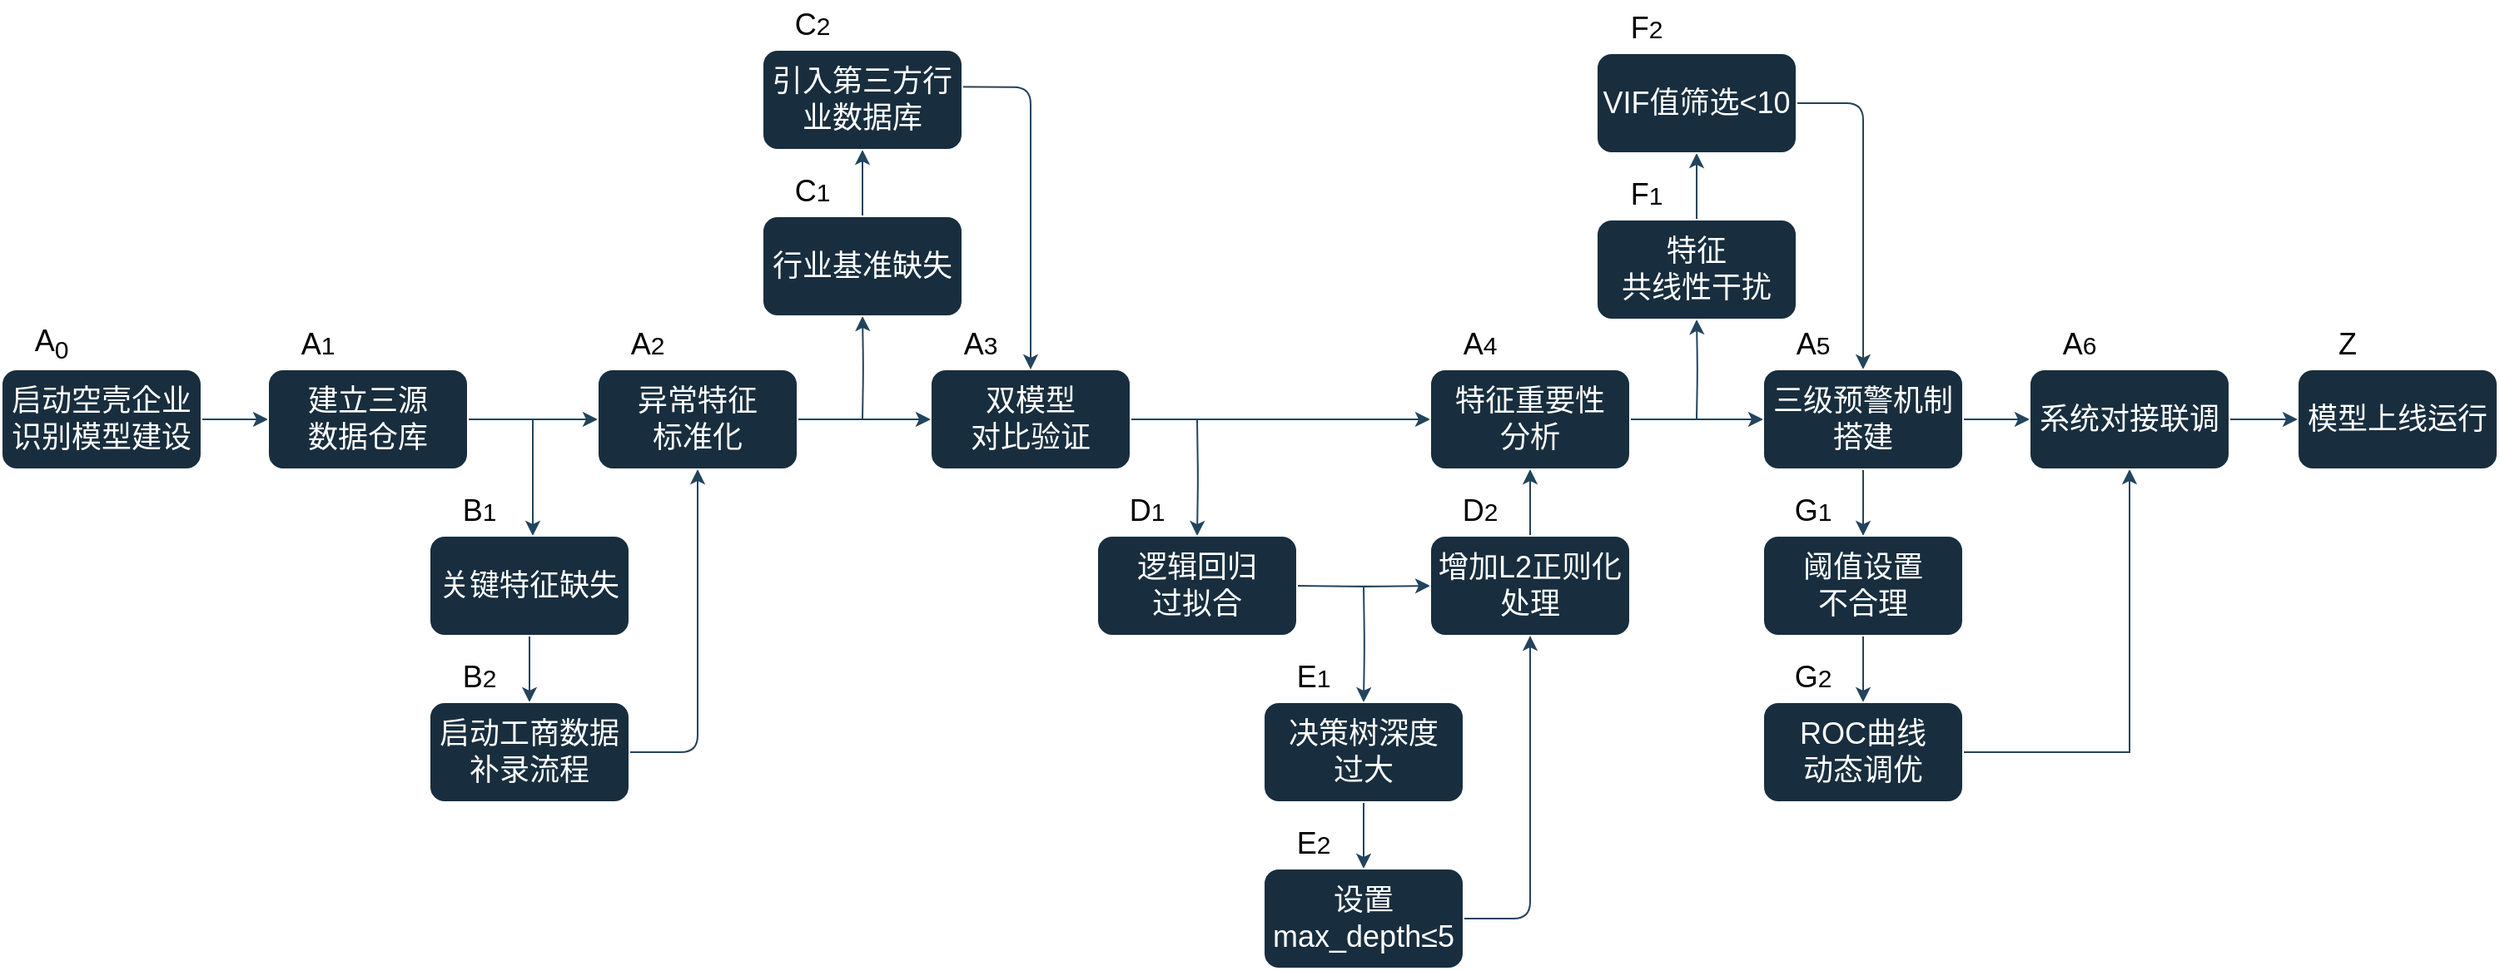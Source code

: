 <mxfile version="27.1.6">
  <diagram name="第 1 页" id="TJKE0MhXr6T1J9aUekOW">
    <mxGraphModel dx="1418" dy="1955" grid="1" gridSize="10" guides="1" tooltips="1" connect="1" arrows="1" fold="1" page="1" pageScale="1" pageWidth="827" pageHeight="1169" math="0" shadow="0">
      <root>
        <mxCell id="0" />
        <mxCell id="1" parent="0" />
        <mxCell id="BCoa8AJotRuoX6E0Mg1D-3" value="" style="edgeStyle=orthogonalEdgeStyle;rounded=1;orthogonalLoop=1;jettySize=auto;html=1;fontSize=18;labelBackgroundColor=none;strokeColor=#23445D;fontColor=default;fontStyle=0" parent="1" source="BCoa8AJotRuoX6E0Mg1D-1" target="BCoa8AJotRuoX6E0Mg1D-2" edge="1">
          <mxGeometry relative="1" as="geometry" />
        </mxCell>
        <mxCell id="BCoa8AJotRuoX6E0Mg1D-1" value="启动空壳企业识别模型建设" style="rounded=1;whiteSpace=wrap;html=1;fontSize=18;labelBackgroundColor=none;fillColor=#182E3E;strokeColor=#FFFFFF;fontColor=#FFFFFF;fontStyle=0" parent="1" vertex="1">
          <mxGeometry x="82" y="210" width="120" height="60" as="geometry" />
        </mxCell>
        <mxCell id="BCoa8AJotRuoX6E0Mg1D-5" value="" style="edgeStyle=orthogonalEdgeStyle;rounded=1;orthogonalLoop=1;jettySize=auto;html=1;fontSize=18;labelBackgroundColor=none;strokeColor=#23445D;fontColor=default;fontStyle=0;entryX=0;entryY=0.5;entryDx=0;entryDy=0;" parent="1" source="BCoa8AJotRuoX6E0Mg1D-2" target="BCoa8AJotRuoX6E0Mg1D-4" edge="1">
          <mxGeometry relative="1" as="geometry">
            <mxPoint x="402" y="240" as="targetPoint" />
          </mxGeometry>
        </mxCell>
        <mxCell id="BCoa8AJotRuoX6E0Mg1D-7" value="" style="edgeStyle=orthogonalEdgeStyle;rounded=1;orthogonalLoop=1;jettySize=auto;html=1;fontSize=18;labelBackgroundColor=none;strokeColor=#23445D;fontColor=default;fontStyle=0" parent="1" edge="1">
          <mxGeometry relative="1" as="geometry">
            <mxPoint x="401" y="240" as="sourcePoint" />
            <mxPoint x="401" y="310" as="targetPoint" />
          </mxGeometry>
        </mxCell>
        <mxCell id="BCoa8AJotRuoX6E0Mg1D-2" value="建立三源&lt;div&gt;数据仓库&lt;/div&gt;" style="rounded=1;whiteSpace=wrap;html=1;fontSize=18;labelBackgroundColor=none;fillColor=#182E3E;strokeColor=#FFFFFF;fontColor=#FFFFFF;fontStyle=0" parent="1" vertex="1">
          <mxGeometry x="242" y="210" width="120" height="60" as="geometry" />
        </mxCell>
        <mxCell id="BCoa8AJotRuoX6E0Mg1D-14" value="" style="edgeStyle=orthogonalEdgeStyle;rounded=1;orthogonalLoop=1;jettySize=auto;html=1;fontSize=18;labelBackgroundColor=none;strokeColor=#23445D;fontColor=default;fontStyle=0" parent="1" source="BCoa8AJotRuoX6E0Mg1D-4" target="BCoa8AJotRuoX6E0Mg1D-13" edge="1">
          <mxGeometry relative="1" as="geometry" />
        </mxCell>
        <mxCell id="BCoa8AJotRuoX6E0Mg1D-22" value="" style="edgeStyle=orthogonalEdgeStyle;rounded=1;orthogonalLoop=1;jettySize=auto;html=1;fontSize=18;labelBackgroundColor=none;strokeColor=#23445D;fontColor=default;fontStyle=0" parent="1" target="BCoa8AJotRuoX6E0Mg1D-21" edge="1">
          <mxGeometry relative="1" as="geometry">
            <mxPoint x="599" y="240" as="sourcePoint" />
          </mxGeometry>
        </mxCell>
        <mxCell id="BCoa8AJotRuoX6E0Mg1D-4" value="异常特征&lt;div&gt;标准化&lt;/div&gt;" style="rounded=1;whiteSpace=wrap;html=1;fontSize=18;labelBackgroundColor=none;fillColor=#182E3E;strokeColor=#FFFFFF;fontColor=#FFFFFF;fontStyle=0" parent="1" vertex="1">
          <mxGeometry x="440" y="210" width="120" height="60" as="geometry" />
        </mxCell>
        <mxCell id="BCoa8AJotRuoX6E0Mg1D-9" value="" style="edgeStyle=orthogonalEdgeStyle;rounded=1;orthogonalLoop=1;jettySize=auto;html=1;fontSize=18;labelBackgroundColor=none;strokeColor=#23445D;fontColor=default;fontStyle=0" parent="1" source="BCoa8AJotRuoX6E0Mg1D-6" target="BCoa8AJotRuoX6E0Mg1D-8" edge="1">
          <mxGeometry relative="1" as="geometry" />
        </mxCell>
        <mxCell id="BCoa8AJotRuoX6E0Mg1D-6" value="关键特征缺失" style="whiteSpace=wrap;html=1;rounded=1;fontSize=18;labelBackgroundColor=none;fillColor=#182E3E;strokeColor=#FFFFFF;fontColor=#FFFFFF;fontStyle=0" parent="1" vertex="1">
          <mxGeometry x="339" y="310" width="120" height="60" as="geometry" />
        </mxCell>
        <mxCell id="BCoa8AJotRuoX6E0Mg1D-12" style="edgeStyle=orthogonalEdgeStyle;rounded=1;orthogonalLoop=1;jettySize=auto;html=1;exitX=1;exitY=0.5;exitDx=0;exitDy=0;entryX=0.5;entryY=1;entryDx=0;entryDy=0;fontSize=18;labelBackgroundColor=none;strokeColor=#23445D;fontColor=default;fontStyle=0" parent="1" source="BCoa8AJotRuoX6E0Mg1D-8" target="BCoa8AJotRuoX6E0Mg1D-4" edge="1">
          <mxGeometry relative="1" as="geometry" />
        </mxCell>
        <mxCell id="BCoa8AJotRuoX6E0Mg1D-8" value="启动工商数据补录流程" style="whiteSpace=wrap;html=1;rounded=1;fontSize=18;labelBackgroundColor=none;fillColor=#182E3E;strokeColor=#FFFFFF;fontColor=#FFFFFF;fontStyle=0" parent="1" vertex="1">
          <mxGeometry x="339" y="410" width="120" height="60" as="geometry" />
        </mxCell>
        <mxCell id="BCoa8AJotRuoX6E0Mg1D-16" value="" style="edgeStyle=orthogonalEdgeStyle;rounded=1;orthogonalLoop=1;jettySize=auto;html=1;fontSize=18;labelBackgroundColor=none;strokeColor=#23445D;fontColor=default;fontStyle=0" parent="1" target="BCoa8AJotRuoX6E0Mg1D-15" edge="1">
          <mxGeometry relative="1" as="geometry">
            <mxPoint x="800" y="240" as="sourcePoint" />
          </mxGeometry>
        </mxCell>
        <mxCell id="BCoa8AJotRuoX6E0Mg1D-32" value="" style="edgeStyle=orthogonalEdgeStyle;rounded=1;orthogonalLoop=1;jettySize=auto;html=1;fontSize=18;labelBackgroundColor=none;strokeColor=#23445D;fontColor=default;fontStyle=0;exitX=1;exitY=0.5;exitDx=0;exitDy=0;" parent="1" source="BCoa8AJotRuoX6E0Mg1D-13" target="BCoa8AJotRuoX6E0Mg1D-31" edge="1">
          <mxGeometry relative="1" as="geometry">
            <mxPoint x="900" y="240" as="sourcePoint" />
          </mxGeometry>
        </mxCell>
        <mxCell id="BCoa8AJotRuoX6E0Mg1D-13" value="双模型&lt;div&gt;对比验证&lt;/div&gt;" style="whiteSpace=wrap;html=1;rounded=1;fontSize=18;labelBackgroundColor=none;fillColor=#182E3E;strokeColor=#FFFFFF;fontColor=#FFFFFF;fontStyle=0" parent="1" vertex="1">
          <mxGeometry x="640" y="210" width="120" height="60" as="geometry" />
        </mxCell>
        <mxCell id="BCoa8AJotRuoX6E0Mg1D-18" value="" style="edgeStyle=orthogonalEdgeStyle;rounded=1;orthogonalLoop=1;jettySize=auto;html=1;fontSize=18;labelBackgroundColor=none;strokeColor=#23445D;fontColor=default;fontStyle=0" parent="1" target="BCoa8AJotRuoX6E0Mg1D-17" edge="1">
          <mxGeometry relative="1" as="geometry">
            <mxPoint x="900" y="340" as="sourcePoint" />
          </mxGeometry>
        </mxCell>
        <mxCell id="BCoa8AJotRuoX6E0Mg1D-27" value="" style="edgeStyle=orthogonalEdgeStyle;rounded=1;orthogonalLoop=1;jettySize=auto;html=1;fontSize=18;labelBackgroundColor=none;strokeColor=#23445D;fontColor=default;fontStyle=0" parent="1" target="BCoa8AJotRuoX6E0Mg1D-26" edge="1">
          <mxGeometry relative="1" as="geometry">
            <mxPoint x="860" y="340" as="sourcePoint" />
          </mxGeometry>
        </mxCell>
        <mxCell id="BCoa8AJotRuoX6E0Mg1D-15" value="逻辑回归&lt;div&gt;过拟合&lt;/div&gt;" style="whiteSpace=wrap;html=1;rounded=1;fontSize=18;labelBackgroundColor=none;fillColor=#182E3E;strokeColor=#FFFFFF;fontColor=#FFFFFF;fontStyle=0" parent="1" vertex="1">
          <mxGeometry x="740" y="310" width="120" height="60" as="geometry" />
        </mxCell>
        <mxCell id="BCoa8AJotRuoX6E0Mg1D-29" value="" style="edgeStyle=orthogonalEdgeStyle;rounded=1;orthogonalLoop=1;jettySize=auto;html=1;fontSize=18;labelBackgroundColor=none;strokeColor=#23445D;fontColor=default;fontStyle=0;exitX=0.5;exitY=1;exitDx=0;exitDy=0;" parent="1" source="BCoa8AJotRuoX6E0Mg1D-17" target="BCoa8AJotRuoX6E0Mg1D-28" edge="1">
          <mxGeometry relative="1" as="geometry">
            <mxPoint x="920" y="440" as="sourcePoint" />
          </mxGeometry>
        </mxCell>
        <mxCell id="BCoa8AJotRuoX6E0Mg1D-17" value="决策树深度&lt;div&gt;过大&lt;/div&gt;" style="whiteSpace=wrap;html=1;rounded=1;fontSize=18;labelBackgroundColor=none;fillColor=#182E3E;strokeColor=#FFFFFF;fontColor=#FFFFFF;fontStyle=0" parent="1" vertex="1">
          <mxGeometry x="840" y="410" width="120" height="60" as="geometry" />
        </mxCell>
        <mxCell id="BCoa8AJotRuoX6E0Mg1D-24" value="" style="edgeStyle=orthogonalEdgeStyle;rounded=1;orthogonalLoop=1;jettySize=auto;html=1;fontSize=18;labelBackgroundColor=none;strokeColor=#23445D;fontColor=default;fontStyle=0" parent="1" source="BCoa8AJotRuoX6E0Mg1D-21" target="BCoa8AJotRuoX6E0Mg1D-23" edge="1">
          <mxGeometry relative="1" as="geometry" />
        </mxCell>
        <mxCell id="BCoa8AJotRuoX6E0Mg1D-21" value="行业基准缺失" style="rounded=1;whiteSpace=wrap;html=1;fontSize=18;labelBackgroundColor=none;fillColor=#182E3E;strokeColor=#FFFFFF;fontColor=#FFFFFF;fontStyle=0" parent="1" vertex="1">
          <mxGeometry x="539" y="118" width="120" height="60" as="geometry" />
        </mxCell>
        <mxCell id="BCoa8AJotRuoX6E0Mg1D-25" style="edgeStyle=orthogonalEdgeStyle;rounded=1;orthogonalLoop=1;jettySize=auto;html=1;exitX=1;exitY=0.5;exitDx=0;exitDy=0;entryX=0.5;entryY=0;entryDx=0;entryDy=0;fontSize=18;labelBackgroundColor=none;strokeColor=#23445D;fontColor=default;fontStyle=0" parent="1" target="BCoa8AJotRuoX6E0Mg1D-13" edge="1">
          <mxGeometry relative="1" as="geometry">
            <mxPoint x="629" y="40" as="sourcePoint" />
          </mxGeometry>
        </mxCell>
        <mxCell id="BCoa8AJotRuoX6E0Mg1D-23" value="引入第三方行业数据库" style="rounded=1;whiteSpace=wrap;html=1;fontSize=18;labelBackgroundColor=none;fillColor=#182E3E;strokeColor=#FFFFFF;fontColor=#FFFFFF;fontStyle=0" parent="1" vertex="1">
          <mxGeometry x="539" y="18" width="120" height="60" as="geometry" />
        </mxCell>
        <mxCell id="BCoa8AJotRuoX6E0Mg1D-33" style="edgeStyle=orthogonalEdgeStyle;rounded=1;orthogonalLoop=1;jettySize=auto;html=1;exitX=0.5;exitY=0;exitDx=0;exitDy=0;entryX=0.5;entryY=1;entryDx=0;entryDy=0;fontSize=18;labelBackgroundColor=none;strokeColor=#23445D;fontColor=default;fontStyle=0" parent="1" source="BCoa8AJotRuoX6E0Mg1D-26" target="BCoa8AJotRuoX6E0Mg1D-31" edge="1">
          <mxGeometry relative="1" as="geometry" />
        </mxCell>
        <mxCell id="BCoa8AJotRuoX6E0Mg1D-26" value="增加L2正则化处理" style="whiteSpace=wrap;html=1;rounded=1;fontSize=18;labelBackgroundColor=none;fillColor=#182E3E;strokeColor=#FFFFFF;fontColor=#FFFFFF;fontStyle=0" parent="1" vertex="1">
          <mxGeometry x="940" y="310" width="120" height="60" as="geometry" />
        </mxCell>
        <mxCell id="BCoa8AJotRuoX6E0Mg1D-30" style="edgeStyle=orthogonalEdgeStyle;rounded=1;orthogonalLoop=1;jettySize=auto;html=1;exitX=1;exitY=0.5;exitDx=0;exitDy=0;entryX=0.5;entryY=1;entryDx=0;entryDy=0;fontSize=18;labelBackgroundColor=none;strokeColor=#23445D;fontColor=default;fontStyle=0" parent="1" source="BCoa8AJotRuoX6E0Mg1D-28" target="BCoa8AJotRuoX6E0Mg1D-26" edge="1">
          <mxGeometry relative="1" as="geometry" />
        </mxCell>
        <mxCell id="BCoa8AJotRuoX6E0Mg1D-28" value="设置max_depth≤5" style="whiteSpace=wrap;html=1;rounded=1;fontSize=18;labelBackgroundColor=none;fillColor=#182E3E;strokeColor=#FFFFFF;fontColor=#FFFFFF;fontStyle=0" parent="1" vertex="1">
          <mxGeometry x="840" y="510" width="120" height="60" as="geometry" />
        </mxCell>
        <mxCell id="BCoa8AJotRuoX6E0Mg1D-35" value="" style="edgeStyle=orthogonalEdgeStyle;rounded=1;orthogonalLoop=1;jettySize=auto;html=1;fontSize=18;labelBackgroundColor=none;strokeColor=#23445D;fontColor=default;fontStyle=0" parent="1" target="BCoa8AJotRuoX6E0Mg1D-34" edge="1">
          <mxGeometry relative="1" as="geometry">
            <mxPoint x="1100" y="240" as="sourcePoint" />
          </mxGeometry>
        </mxCell>
        <mxCell id="QjI8LqXYQEjhRRhL-J8j-1" style="edgeStyle=orthogonalEdgeStyle;rounded=0;orthogonalLoop=1;jettySize=auto;html=1;exitX=1;exitY=0.5;exitDx=0;exitDy=0;labelBackgroundColor=none;strokeColor=#23445D;fontColor=default;fontStyle=0" parent="1" source="BCoa8AJotRuoX6E0Mg1D-31" target="BCoa8AJotRuoX6E0Mg1D-39" edge="1">
          <mxGeometry relative="1" as="geometry" />
        </mxCell>
        <mxCell id="BCoa8AJotRuoX6E0Mg1D-31" value="特征重要性&lt;div&gt;分析&lt;/div&gt;" style="whiteSpace=wrap;html=1;rounded=1;fontSize=18;labelBackgroundColor=none;fillColor=#182E3E;strokeColor=#FFFFFF;fontColor=#FFFFFF;fontStyle=0" parent="1" vertex="1">
          <mxGeometry x="940" y="210" width="120" height="60" as="geometry" />
        </mxCell>
        <mxCell id="BCoa8AJotRuoX6E0Mg1D-37" value="" style="edgeStyle=orthogonalEdgeStyle;rounded=1;orthogonalLoop=1;jettySize=auto;html=1;fontSize=18;labelBackgroundColor=none;strokeColor=#23445D;fontColor=default;fontStyle=0" parent="1" source="BCoa8AJotRuoX6E0Mg1D-34" target="BCoa8AJotRuoX6E0Mg1D-36" edge="1">
          <mxGeometry relative="1" as="geometry" />
        </mxCell>
        <mxCell id="BCoa8AJotRuoX6E0Mg1D-34" value="特征&lt;div&gt;共线性干扰&lt;/div&gt;" style="whiteSpace=wrap;html=1;rounded=1;fontSize=18;labelBackgroundColor=none;fillColor=#182E3E;strokeColor=#FFFFFF;fontColor=#FFFFFF;fontStyle=0" parent="1" vertex="1">
          <mxGeometry x="1040" y="120" width="120" height="60" as="geometry" />
        </mxCell>
        <mxCell id="BCoa8AJotRuoX6E0Mg1D-41" style="edgeStyle=orthogonalEdgeStyle;rounded=1;orthogonalLoop=1;jettySize=auto;html=1;exitX=1;exitY=0.5;exitDx=0;exitDy=0;entryX=0.5;entryY=0;entryDx=0;entryDy=0;fontSize=18;labelBackgroundColor=none;strokeColor=#23445D;fontColor=default;fontStyle=0" parent="1" source="BCoa8AJotRuoX6E0Mg1D-36" target="BCoa8AJotRuoX6E0Mg1D-39" edge="1">
          <mxGeometry relative="1" as="geometry" />
        </mxCell>
        <mxCell id="BCoa8AJotRuoX6E0Mg1D-36" value="VIF值筛选&amp;lt;10" style="whiteSpace=wrap;html=1;rounded=1;fontSize=18;labelBackgroundColor=none;fillColor=#182E3E;strokeColor=#FFFFFF;fontColor=#FFFFFF;fontStyle=0" parent="1" vertex="1">
          <mxGeometry x="1040" y="20" width="120" height="60" as="geometry" />
        </mxCell>
        <mxCell id="BCoa8AJotRuoX6E0Mg1D-43" value="" style="edgeStyle=orthogonalEdgeStyle;rounded=1;orthogonalLoop=1;jettySize=auto;html=1;fontSize=18;labelBackgroundColor=none;strokeColor=#23445D;fontColor=default;fontStyle=0" parent="1" source="BCoa8AJotRuoX6E0Mg1D-39" target="BCoa8AJotRuoX6E0Mg1D-42" edge="1">
          <mxGeometry relative="1" as="geometry" />
        </mxCell>
        <mxCell id="BCoa8AJotRuoX6E0Mg1D-47" value="" style="edgeStyle=orthogonalEdgeStyle;rounded=1;orthogonalLoop=1;jettySize=auto;html=1;fontSize=18;labelBackgroundColor=none;strokeColor=#23445D;fontColor=default;fontStyle=0" parent="1" source="BCoa8AJotRuoX6E0Mg1D-39" target="BCoa8AJotRuoX6E0Mg1D-46" edge="1">
          <mxGeometry relative="1" as="geometry" />
        </mxCell>
        <mxCell id="BCoa8AJotRuoX6E0Mg1D-39" value="三级预警机制搭建" style="whiteSpace=wrap;html=1;rounded=1;fontSize=18;labelBackgroundColor=none;fillColor=#182E3E;strokeColor=#FFFFFF;fontColor=#FFFFFF;fontStyle=0" parent="1" vertex="1">
          <mxGeometry x="1140" y="210" width="120" height="60" as="geometry" />
        </mxCell>
        <mxCell id="BCoa8AJotRuoX6E0Mg1D-45" value="" style="edgeStyle=orthogonalEdgeStyle;rounded=1;orthogonalLoop=1;jettySize=auto;html=1;fontSize=18;labelBackgroundColor=none;strokeColor=#23445D;fontColor=default;fontStyle=0" parent="1" source="BCoa8AJotRuoX6E0Mg1D-42" target="BCoa8AJotRuoX6E0Mg1D-44" edge="1">
          <mxGeometry relative="1" as="geometry" />
        </mxCell>
        <mxCell id="BCoa8AJotRuoX6E0Mg1D-42" value="阈值设置&lt;div&gt;不合理&lt;/div&gt;" style="whiteSpace=wrap;html=1;rounded=1;fontSize=18;labelBackgroundColor=none;fillColor=#182E3E;strokeColor=#FFFFFF;fontColor=#FFFFFF;fontStyle=0" parent="1" vertex="1">
          <mxGeometry x="1140" y="310" width="120" height="60" as="geometry" />
        </mxCell>
        <mxCell id="QjI8LqXYQEjhRRhL-J8j-2" style="edgeStyle=orthogonalEdgeStyle;rounded=0;orthogonalLoop=1;jettySize=auto;html=1;exitX=1;exitY=0.5;exitDx=0;exitDy=0;entryX=0.5;entryY=1;entryDx=0;entryDy=0;labelBackgroundColor=none;strokeColor=#23445D;fontColor=default;fontStyle=0" parent="1" source="BCoa8AJotRuoX6E0Mg1D-44" target="BCoa8AJotRuoX6E0Mg1D-46" edge="1">
          <mxGeometry relative="1" as="geometry" />
        </mxCell>
        <mxCell id="BCoa8AJotRuoX6E0Mg1D-44" value="ROC曲线&lt;div&gt;动态调优&lt;/div&gt;" style="whiteSpace=wrap;html=1;rounded=1;fontSize=18;labelBackgroundColor=none;fillColor=#182E3E;strokeColor=#FFFFFF;fontColor=#FFFFFF;fontStyle=0" parent="1" vertex="1">
          <mxGeometry x="1140" y="410" width="120" height="60" as="geometry" />
        </mxCell>
        <mxCell id="BCoa8AJotRuoX6E0Mg1D-50" value="" style="edgeStyle=orthogonalEdgeStyle;rounded=1;orthogonalLoop=1;jettySize=auto;html=1;fontSize=18;labelBackgroundColor=none;strokeColor=#23445D;fontColor=default;fontStyle=0" parent="1" source="BCoa8AJotRuoX6E0Mg1D-46" target="BCoa8AJotRuoX6E0Mg1D-49" edge="1">
          <mxGeometry relative="1" as="geometry" />
        </mxCell>
        <mxCell id="BCoa8AJotRuoX6E0Mg1D-46" value="系统对接联调" style="whiteSpace=wrap;html=1;rounded=1;fontSize=18;labelBackgroundColor=none;fillColor=#182E3E;strokeColor=#FFFFFF;fontColor=#FFFFFF;fontStyle=0" parent="1" vertex="1">
          <mxGeometry x="1300" y="210" width="120" height="60" as="geometry" />
        </mxCell>
        <mxCell id="BCoa8AJotRuoX6E0Mg1D-49" value="模型上线运行" style="whiteSpace=wrap;html=1;rounded=1;fontSize=18;labelBackgroundColor=none;fillColor=#182E3E;strokeColor=#FFFFFF;fontColor=#FFFFFF;fontStyle=0" parent="1" vertex="1">
          <mxGeometry x="1461" y="210" width="120" height="60" as="geometry" />
        </mxCell>
        <mxCell id="BCoa8AJotRuoX6E0Mg1D-53" value="A&lt;sub&gt;0&lt;/sub&gt;" style="text;html=1;align=center;verticalAlign=middle;whiteSpace=wrap;rounded=0;fontColor=#000000;fontSize=18;labelBackgroundColor=none;fontStyle=0" parent="1" vertex="1">
          <mxGeometry x="82" y="180" width="60" height="30" as="geometry" />
        </mxCell>
        <mxCell id="BCoa8AJotRuoX6E0Mg1D-54" value="A&lt;span style=&quot;font-size: 15px;&quot;&gt;1&lt;/span&gt;" style="text;html=1;align=center;verticalAlign=middle;whiteSpace=wrap;rounded=0;fontColor=#000000;fontSize=18;labelBackgroundColor=none;fontStyle=0" parent="1" vertex="1">
          <mxGeometry x="242" y="180" width="60" height="30" as="geometry" />
        </mxCell>
        <mxCell id="BCoa8AJotRuoX6E0Mg1D-55" value="A&lt;span style=&quot;font-size: 15px;&quot;&gt;2&lt;/span&gt;" style="text;html=1;align=center;verticalAlign=middle;whiteSpace=wrap;rounded=0;fontColor=#000000;fontSize=18;labelBackgroundColor=none;fontStyle=0" parent="1" vertex="1">
          <mxGeometry x="440" y="180" width="60" height="30" as="geometry" />
        </mxCell>
        <mxCell id="BCoa8AJotRuoX6E0Mg1D-56" value="A&lt;span style=&quot;font-size: 15px;&quot;&gt;3&lt;/span&gt;" style="text;html=1;align=center;verticalAlign=middle;whiteSpace=wrap;rounded=0;fontColor=#000000;fontSize=18;labelBackgroundColor=none;fontStyle=0" parent="1" vertex="1">
          <mxGeometry x="640" y="180" width="60" height="30" as="geometry" />
        </mxCell>
        <mxCell id="BCoa8AJotRuoX6E0Mg1D-57" value="A&lt;span style=&quot;font-size: 15px;&quot;&gt;4&lt;/span&gt;" style="text;html=1;align=center;verticalAlign=middle;whiteSpace=wrap;rounded=0;fontColor=#000000;fontSize=18;labelBackgroundColor=none;fontStyle=0" parent="1" vertex="1">
          <mxGeometry x="940" y="180" width="60" height="30" as="geometry" />
        </mxCell>
        <mxCell id="BCoa8AJotRuoX6E0Mg1D-58" value="A&lt;span style=&quot;font-size: 15px;&quot;&gt;5&lt;/span&gt;" style="text;html=1;align=center;verticalAlign=middle;whiteSpace=wrap;rounded=0;fontColor=#000000;fontSize=18;labelBackgroundColor=none;fontStyle=0" parent="1" vertex="1">
          <mxGeometry x="1140" y="180" width="60" height="30" as="geometry" />
        </mxCell>
        <mxCell id="BCoa8AJotRuoX6E0Mg1D-59" value="A&lt;span style=&quot;font-size: 15px;&quot;&gt;6&lt;/span&gt;" style="text;html=1;align=center;verticalAlign=middle;whiteSpace=wrap;rounded=0;fontColor=#000000;fontSize=18;labelBackgroundColor=none;fontStyle=0" parent="1" vertex="1">
          <mxGeometry x="1300" y="180" width="60" height="30" as="geometry" />
        </mxCell>
        <mxCell id="BCoa8AJotRuoX6E0Mg1D-60" value="Z" style="text;html=1;align=center;verticalAlign=middle;whiteSpace=wrap;rounded=0;fontColor=#000000;fontSize=18;labelBackgroundColor=none;fontStyle=0" parent="1" vertex="1">
          <mxGeometry x="1461" y="180" width="60" height="30" as="geometry" />
        </mxCell>
        <mxCell id="BCoa8AJotRuoX6E0Mg1D-61" value="B&lt;span style=&quot;font-size: 15px;&quot;&gt;1&lt;/span&gt;" style="text;html=1;align=center;verticalAlign=middle;whiteSpace=wrap;rounded=0;fontColor=#000000;fontSize=18;labelBackgroundColor=none;fontStyle=0" parent="1" vertex="1">
          <mxGeometry x="339" y="280" width="60" height="30" as="geometry" />
        </mxCell>
        <mxCell id="BCoa8AJotRuoX6E0Mg1D-62" value="B&lt;span style=&quot;font-size: 15px;&quot;&gt;2&lt;/span&gt;" style="text;html=1;align=center;verticalAlign=middle;whiteSpace=wrap;rounded=0;fontColor=#000000;fontSize=18;labelBackgroundColor=none;fontStyle=0" parent="1" vertex="1">
          <mxGeometry x="339" y="380" width="60" height="30" as="geometry" />
        </mxCell>
        <mxCell id="BCoa8AJotRuoX6E0Mg1D-64" value="C&lt;span style=&quot;font-size: 15px;&quot;&gt;1&lt;/span&gt;" style="text;html=1;align=center;verticalAlign=middle;whiteSpace=wrap;rounded=0;fontColor=#000000;fontSize=18;labelBackgroundColor=none;fontStyle=0" parent="1" vertex="1">
          <mxGeometry x="539" y="88" width="60" height="30" as="geometry" />
        </mxCell>
        <mxCell id="BCoa8AJotRuoX6E0Mg1D-66" value="C&lt;span style=&quot;font-size: 15px;&quot;&gt;2&lt;/span&gt;" style="text;html=1;align=center;verticalAlign=middle;whiteSpace=wrap;rounded=0;fontColor=#000000;fontSize=18;labelBackgroundColor=none;fontStyle=0" parent="1" vertex="1">
          <mxGeometry x="539" y="-12" width="60" height="30" as="geometry" />
        </mxCell>
        <mxCell id="BCoa8AJotRuoX6E0Mg1D-67" value="D&lt;span style=&quot;font-size: 15px;&quot;&gt;1&lt;/span&gt;" style="text;html=1;align=center;verticalAlign=middle;whiteSpace=wrap;rounded=0;fontColor=#000000;fontSize=18;labelBackgroundColor=none;fontStyle=0" parent="1" vertex="1">
          <mxGeometry x="740" y="280" width="60" height="30" as="geometry" />
        </mxCell>
        <mxCell id="BCoa8AJotRuoX6E0Mg1D-68" value="E&lt;span style=&quot;font-size: 15px;&quot;&gt;1&lt;/span&gt;" style="text;html=1;align=center;verticalAlign=middle;whiteSpace=wrap;rounded=0;fontColor=#000000;fontSize=18;labelBackgroundColor=none;fontStyle=0" parent="1" vertex="1">
          <mxGeometry x="840" y="380" width="60" height="30" as="geometry" />
        </mxCell>
        <mxCell id="BCoa8AJotRuoX6E0Mg1D-69" value="E&lt;span style=&quot;font-size: 15px;&quot;&gt;2&lt;/span&gt;" style="text;html=1;align=center;verticalAlign=middle;whiteSpace=wrap;rounded=0;fontColor=#000000;fontSize=18;labelBackgroundColor=none;fontStyle=0" parent="1" vertex="1">
          <mxGeometry x="840" y="480" width="60" height="30" as="geometry" />
        </mxCell>
        <mxCell id="BCoa8AJotRuoX6E0Mg1D-70" value="D&lt;span style=&quot;font-size: 15px;&quot;&gt;2&lt;/span&gt;" style="text;html=1;align=center;verticalAlign=middle;whiteSpace=wrap;rounded=0;fontColor=#000000;fontSize=18;labelBackgroundColor=none;fontStyle=0" parent="1" vertex="1">
          <mxGeometry x="940" y="280" width="60" height="30" as="geometry" />
        </mxCell>
        <mxCell id="BCoa8AJotRuoX6E0Mg1D-71" value="F&lt;span style=&quot;font-size: 15px;&quot;&gt;1&lt;/span&gt;" style="text;html=1;align=center;verticalAlign=middle;whiteSpace=wrap;rounded=0;fontColor=#000000;fontSize=18;labelBackgroundColor=none;fontStyle=0" parent="1" vertex="1">
          <mxGeometry x="1040" y="90" width="60" height="30" as="geometry" />
        </mxCell>
        <mxCell id="BCoa8AJotRuoX6E0Mg1D-72" value="F&lt;span style=&quot;font-size: 15px;&quot;&gt;2&lt;/span&gt;" style="text;html=1;align=center;verticalAlign=middle;whiteSpace=wrap;rounded=0;fontColor=#000000;fontSize=18;labelBackgroundColor=none;fontStyle=0" parent="1" vertex="1">
          <mxGeometry x="1040" y="-10" width="60" height="30" as="geometry" />
        </mxCell>
        <mxCell id="BCoa8AJotRuoX6E0Mg1D-74" value="G&lt;span style=&quot;font-size: 15px;&quot;&gt;1&lt;/span&gt;" style="text;html=1;align=center;verticalAlign=middle;whiteSpace=wrap;rounded=0;fontColor=#000000;fontSize=18;labelBackgroundColor=none;fontStyle=0" parent="1" vertex="1">
          <mxGeometry x="1140" y="280" width="60" height="30" as="geometry" />
        </mxCell>
        <mxCell id="BCoa8AJotRuoX6E0Mg1D-76" value="G&lt;span style=&quot;font-size: 15px;&quot;&gt;2&lt;/span&gt;" style="text;html=1;align=center;verticalAlign=middle;whiteSpace=wrap;rounded=0;fontColor=#000000;fontSize=18;labelBackgroundColor=none;fontStyle=0" parent="1" vertex="1">
          <mxGeometry x="1140" y="380" width="60" height="30" as="geometry" />
        </mxCell>
      </root>
    </mxGraphModel>
  </diagram>
</mxfile>
